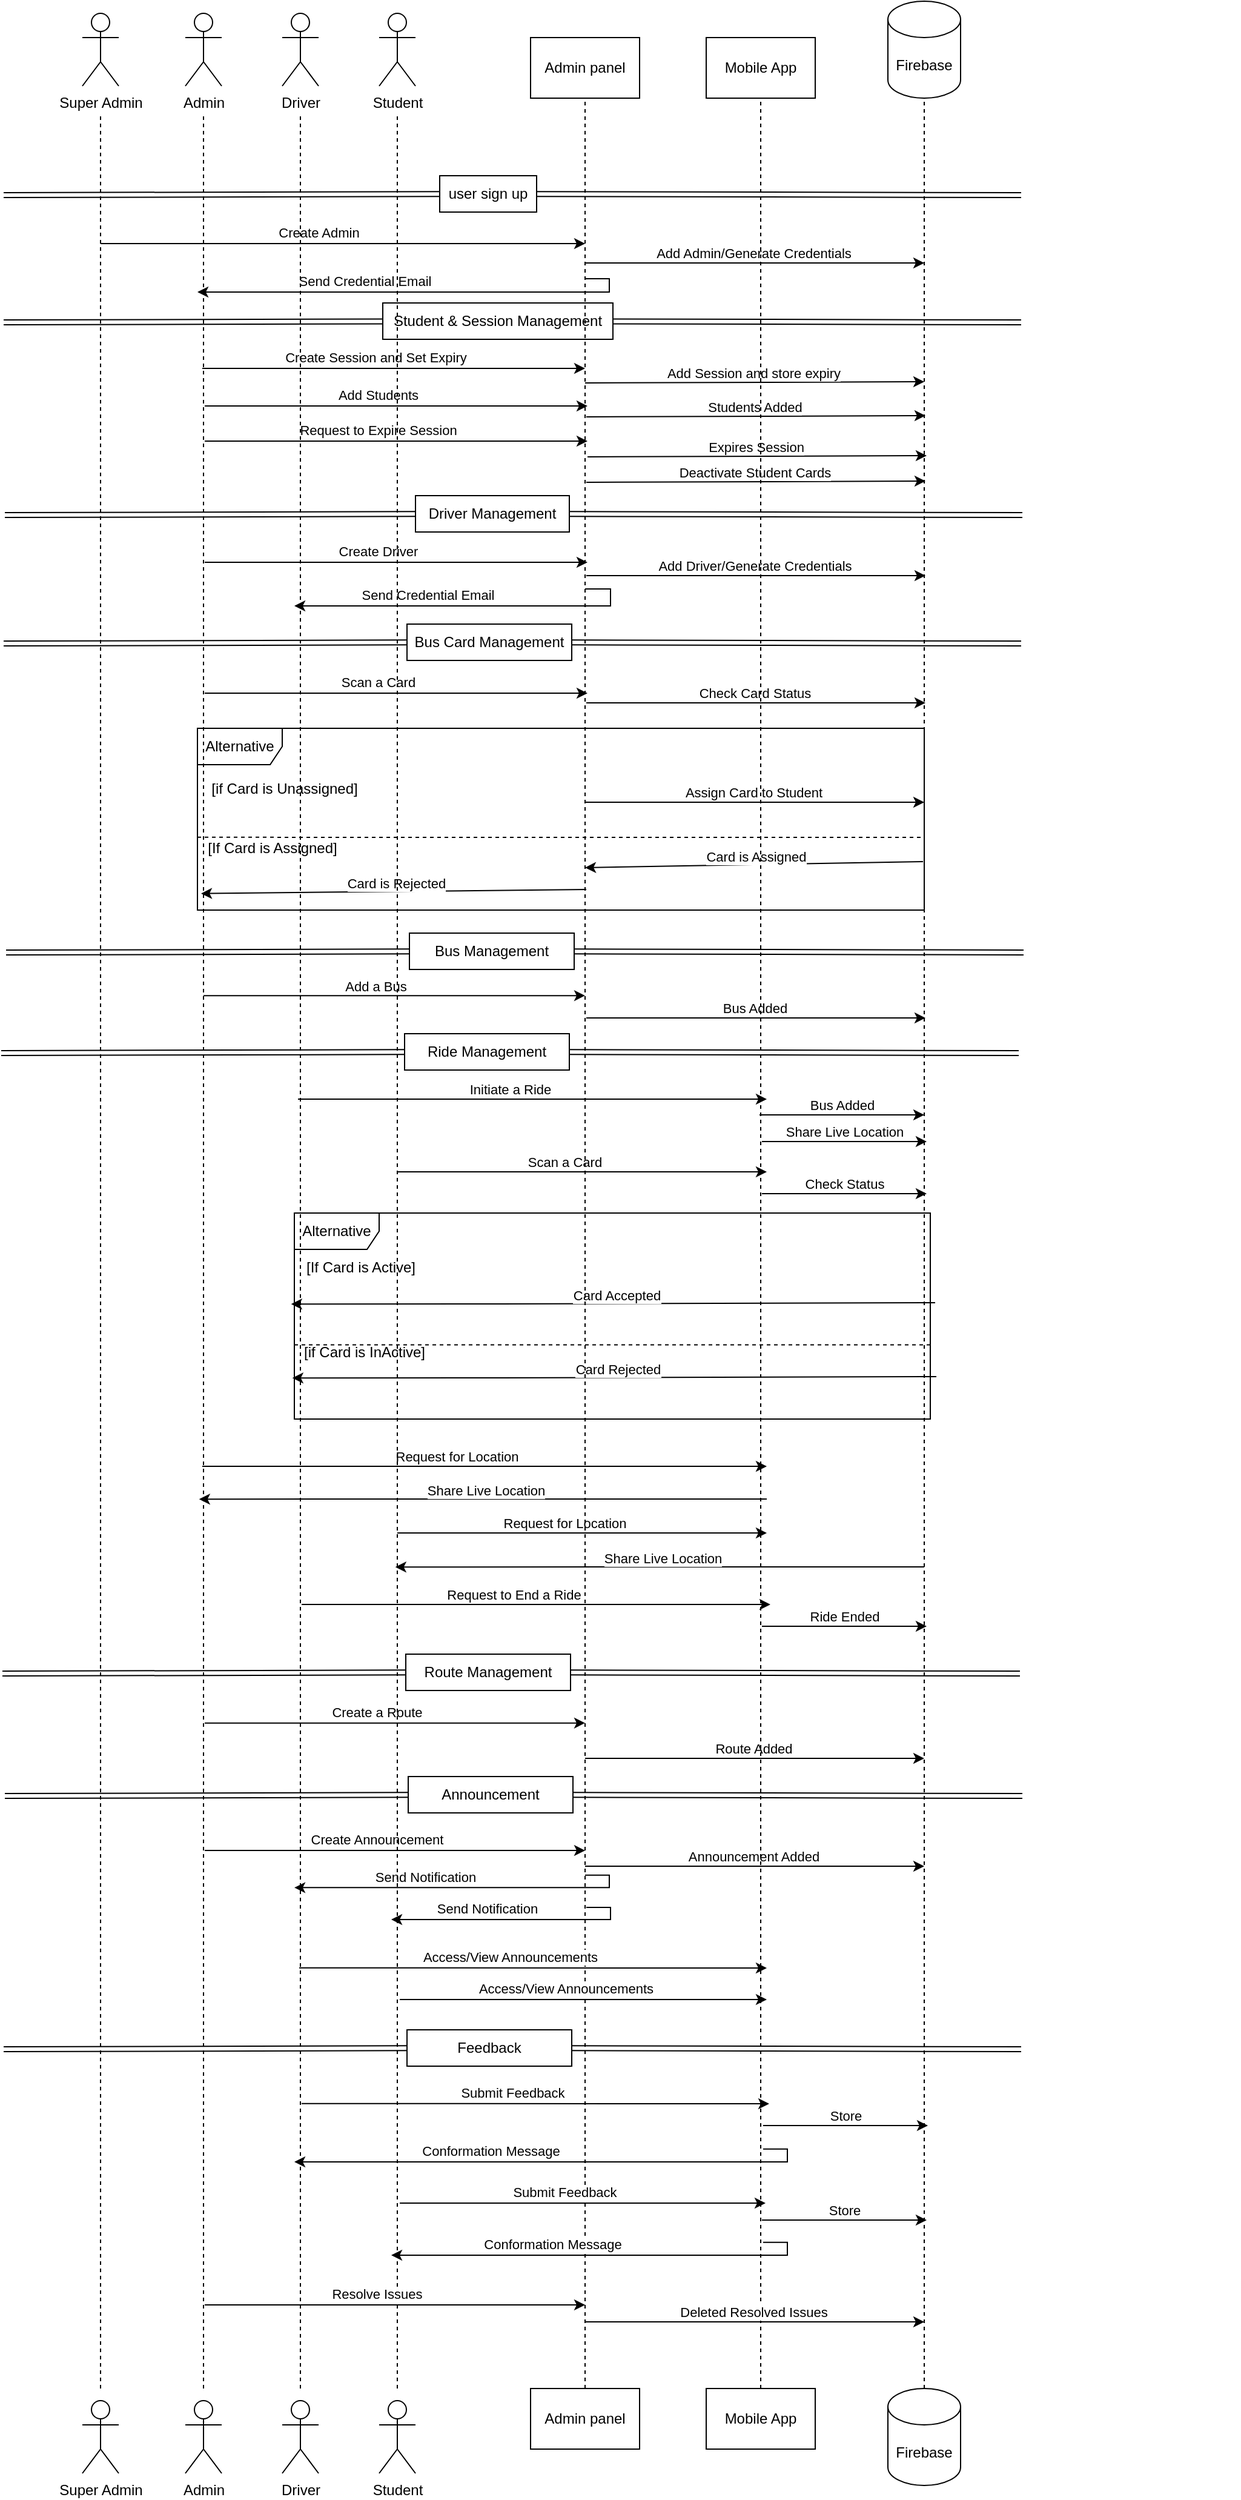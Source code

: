 <mxfile version="26.0.9">
  <diagram name="Page-1" id="13e1069c-82ec-6db2-03f1-153e76fe0fe0">
    <mxGraphModel dx="1450" dy="1021" grid="1" gridSize="10" guides="1" tooltips="1" connect="1" arrows="1" fold="1" page="0" pageScale="1" pageWidth="1100" pageHeight="850" background="none" math="0" shadow="0">
      <root>
        <mxCell id="0" />
        <mxCell id="1" parent="0" />
        <mxCell id="Om1g2NIAJvk-xu2bY28f-57" value="" style="endArrow=classic;html=1;rounded=0;" parent="1" edge="1">
          <mxGeometry width="50" height="50" relative="1" as="geometry">
            <mxPoint x="80" y="-120" as="sourcePoint" />
            <mxPoint x="480" y="-120" as="targetPoint" />
          </mxGeometry>
        </mxCell>
        <mxCell id="Om1g2NIAJvk-xu2bY28f-58" value="Create Admin" style="edgeLabel;html=1;align=center;verticalAlign=middle;resizable=0;points=[];" parent="Om1g2NIAJvk-xu2bY28f-57" vertex="1" connectable="0">
          <mxGeometry x="-0.099" y="1" relative="1" as="geometry">
            <mxPoint y="-8" as="offset" />
          </mxGeometry>
        </mxCell>
        <mxCell id="Om1g2NIAJvk-xu2bY28f-63" value="" style="endArrow=classic;html=1;rounded=0;" parent="1" edge="1">
          <mxGeometry width="50" height="50" relative="1" as="geometry">
            <mxPoint x="480" y="-104" as="sourcePoint" />
            <mxPoint x="760" y="-104" as="targetPoint" />
          </mxGeometry>
        </mxCell>
        <mxCell id="Om1g2NIAJvk-xu2bY28f-64" value="Add Admin/Generate Credentials" style="edgeLabel;html=1;align=center;verticalAlign=middle;resizable=0;points=[];" parent="Om1g2NIAJvk-xu2bY28f-63" vertex="1" connectable="0">
          <mxGeometry x="-0.009" y="2" relative="1" as="geometry">
            <mxPoint y="-6" as="offset" />
          </mxGeometry>
        </mxCell>
        <mxCell id="3LE9rSa6zF7Dc0Env5Aw-21" value="" style="endArrow=classic;html=1;rounded=0;" parent="1" edge="1">
          <mxGeometry width="50" height="50" relative="1" as="geometry">
            <mxPoint x="164" y="-17" as="sourcePoint" />
            <mxPoint x="480" y="-17" as="targetPoint" />
          </mxGeometry>
        </mxCell>
        <mxCell id="3LE9rSa6zF7Dc0Env5Aw-22" value="Create Session and Set Expiry" style="edgeLabel;html=1;align=center;verticalAlign=middle;resizable=0;points=[];" parent="3LE9rSa6zF7Dc0Env5Aw-21" vertex="1" connectable="0">
          <mxGeometry x="-0.099" y="1" relative="1" as="geometry">
            <mxPoint y="-8" as="offset" />
          </mxGeometry>
        </mxCell>
        <mxCell id="3LE9rSa6zF7Dc0Env5Aw-23" value="" style="endArrow=classic;html=1;rounded=0;" parent="1" edge="1">
          <mxGeometry width="50" height="50" relative="1" as="geometry">
            <mxPoint x="480" y="-5" as="sourcePoint" />
            <mxPoint x="760" y="-6" as="targetPoint" />
          </mxGeometry>
        </mxCell>
        <mxCell id="3LE9rSa6zF7Dc0Env5Aw-24" value="Add Session and store expiry" style="edgeLabel;html=1;align=center;verticalAlign=middle;resizable=0;points=[];" parent="3LE9rSa6zF7Dc0Env5Aw-23" vertex="1" connectable="0">
          <mxGeometry x="-0.009" y="2" relative="1" as="geometry">
            <mxPoint y="-6" as="offset" />
          </mxGeometry>
        </mxCell>
        <mxCell id="3LE9rSa6zF7Dc0Env5Aw-25" value="" style="endArrow=classic;html=1;rounded=0;" parent="1" edge="1">
          <mxGeometry width="50" height="50" relative="1" as="geometry">
            <mxPoint x="166" y="14" as="sourcePoint" />
            <mxPoint x="482" y="14" as="targetPoint" />
          </mxGeometry>
        </mxCell>
        <mxCell id="3LE9rSa6zF7Dc0Env5Aw-26" value="Add Students" style="edgeLabel;html=1;align=center;verticalAlign=middle;resizable=0;points=[];" parent="3LE9rSa6zF7Dc0Env5Aw-25" vertex="1" connectable="0">
          <mxGeometry x="-0.099" y="1" relative="1" as="geometry">
            <mxPoint y="-8" as="offset" />
          </mxGeometry>
        </mxCell>
        <mxCell id="3LE9rSa6zF7Dc0Env5Aw-27" value="" style="endArrow=classic;html=1;rounded=0;" parent="1" edge="1">
          <mxGeometry width="50" height="50" relative="1" as="geometry">
            <mxPoint x="481" y="23" as="sourcePoint" />
            <mxPoint x="761" y="22" as="targetPoint" />
          </mxGeometry>
        </mxCell>
        <mxCell id="3LE9rSa6zF7Dc0Env5Aw-28" value="Students Added" style="edgeLabel;html=1;align=center;verticalAlign=middle;resizable=0;points=[];" parent="3LE9rSa6zF7Dc0Env5Aw-27" vertex="1" connectable="0">
          <mxGeometry x="-0.009" y="2" relative="1" as="geometry">
            <mxPoint y="-6" as="offset" />
          </mxGeometry>
        </mxCell>
        <mxCell id="3LE9rSa6zF7Dc0Env5Aw-29" value="" style="endArrow=classic;html=1;rounded=0;" parent="1" edge="1">
          <mxGeometry width="50" height="50" relative="1" as="geometry">
            <mxPoint x="166" y="43" as="sourcePoint" />
            <mxPoint x="482" y="43" as="targetPoint" />
          </mxGeometry>
        </mxCell>
        <mxCell id="3LE9rSa6zF7Dc0Env5Aw-30" value="Request to Expire Session" style="edgeLabel;html=1;align=center;verticalAlign=middle;resizable=0;points=[];" parent="3LE9rSa6zF7Dc0Env5Aw-29" vertex="1" connectable="0">
          <mxGeometry x="-0.099" y="1" relative="1" as="geometry">
            <mxPoint y="-8" as="offset" />
          </mxGeometry>
        </mxCell>
        <mxCell id="3LE9rSa6zF7Dc0Env5Aw-31" value="" style="endArrow=classic;html=1;rounded=0;" parent="1" edge="1">
          <mxGeometry width="50" height="50" relative="1" as="geometry">
            <mxPoint x="482" y="56" as="sourcePoint" />
            <mxPoint x="762" y="55" as="targetPoint" />
          </mxGeometry>
        </mxCell>
        <mxCell id="3LE9rSa6zF7Dc0Env5Aw-32" value="Expires Session" style="edgeLabel;html=1;align=center;verticalAlign=middle;resizable=0;points=[];" parent="3LE9rSa6zF7Dc0Env5Aw-31" vertex="1" connectable="0">
          <mxGeometry x="-0.009" y="2" relative="1" as="geometry">
            <mxPoint y="-6" as="offset" />
          </mxGeometry>
        </mxCell>
        <mxCell id="3LE9rSa6zF7Dc0Env5Aw-33" value="" style="endArrow=classic;html=1;rounded=0;" parent="1" edge="1">
          <mxGeometry width="50" height="50" relative="1" as="geometry">
            <mxPoint x="481" y="77" as="sourcePoint" />
            <mxPoint x="761" y="76" as="targetPoint" />
          </mxGeometry>
        </mxCell>
        <mxCell id="3LE9rSa6zF7Dc0Env5Aw-34" value="Deactivate Student Cards" style="edgeLabel;html=1;align=center;verticalAlign=middle;resizable=0;points=[];" parent="3LE9rSa6zF7Dc0Env5Aw-33" vertex="1" connectable="0">
          <mxGeometry x="-0.009" y="2" relative="1" as="geometry">
            <mxPoint y="-6" as="offset" />
          </mxGeometry>
        </mxCell>
        <mxCell id="3LE9rSa6zF7Dc0Env5Aw-39" value="" style="endArrow=classic;html=1;rounded=0;" parent="1" edge="1">
          <mxGeometry width="50" height="50" relative="1" as="geometry">
            <mxPoint x="166" y="143" as="sourcePoint" />
            <mxPoint x="482" y="143" as="targetPoint" />
          </mxGeometry>
        </mxCell>
        <mxCell id="3LE9rSa6zF7Dc0Env5Aw-40" value="Create Driver" style="edgeLabel;html=1;align=center;verticalAlign=middle;resizable=0;points=[];" parent="3LE9rSa6zF7Dc0Env5Aw-39" vertex="1" connectable="0">
          <mxGeometry x="-0.099" y="1" relative="1" as="geometry">
            <mxPoint y="-8" as="offset" />
          </mxGeometry>
        </mxCell>
        <mxCell id="3LE9rSa6zF7Dc0Env5Aw-41" value="" style="endArrow=classic;html=1;rounded=0;" parent="1" edge="1">
          <mxGeometry width="50" height="50" relative="1" as="geometry">
            <mxPoint x="481" y="154" as="sourcePoint" />
            <mxPoint x="761" y="154" as="targetPoint" />
          </mxGeometry>
        </mxCell>
        <mxCell id="3LE9rSa6zF7Dc0Env5Aw-42" value="Add Driver/Generate Credentials" style="edgeLabel;html=1;align=center;verticalAlign=middle;resizable=0;points=[];" parent="3LE9rSa6zF7Dc0Env5Aw-41" vertex="1" connectable="0">
          <mxGeometry x="-0.009" y="2" relative="1" as="geometry">
            <mxPoint y="-6" as="offset" />
          </mxGeometry>
        </mxCell>
        <mxCell id="3LE9rSa6zF7Dc0Env5Aw-49" value="" style="endArrow=classic;html=1;rounded=0;" parent="1" edge="1">
          <mxGeometry width="50" height="50" relative="1" as="geometry">
            <mxPoint x="166" y="251" as="sourcePoint" />
            <mxPoint x="482" y="251" as="targetPoint" />
          </mxGeometry>
        </mxCell>
        <mxCell id="3LE9rSa6zF7Dc0Env5Aw-50" value="Scan a Card" style="edgeLabel;html=1;align=center;verticalAlign=middle;resizable=0;points=[];" parent="3LE9rSa6zF7Dc0Env5Aw-49" vertex="1" connectable="0">
          <mxGeometry x="-0.099" y="1" relative="1" as="geometry">
            <mxPoint y="-8" as="offset" />
          </mxGeometry>
        </mxCell>
        <mxCell id="3LE9rSa6zF7Dc0Env5Aw-51" value="" style="endArrow=classic;html=1;rounded=0;" parent="1" edge="1">
          <mxGeometry width="50" height="50" relative="1" as="geometry">
            <mxPoint x="481" y="259" as="sourcePoint" />
            <mxPoint x="761" y="259" as="targetPoint" />
          </mxGeometry>
        </mxCell>
        <mxCell id="3LE9rSa6zF7Dc0Env5Aw-52" value="Check Card Status" style="edgeLabel;html=1;align=center;verticalAlign=middle;resizable=0;points=[];" parent="3LE9rSa6zF7Dc0Env5Aw-51" vertex="1" connectable="0">
          <mxGeometry x="-0.009" y="2" relative="1" as="geometry">
            <mxPoint y="-6" as="offset" />
          </mxGeometry>
        </mxCell>
        <mxCell id="3LE9rSa6zF7Dc0Env5Aw-53" value="" style="group" parent="1" vertex="1" connectable="0">
          <mxGeometry x="160" y="280" width="600" height="150" as="geometry" />
        </mxCell>
        <mxCell id="3LE9rSa6zF7Dc0Env5Aw-54" value="Alternative" style="shape=umlFrame;whiteSpace=wrap;html=1;pointerEvents=0;width=70;height=30;" parent="3LE9rSa6zF7Dc0Env5Aw-53" vertex="1">
          <mxGeometry width="600" height="150" as="geometry" />
        </mxCell>
        <mxCell id="3LE9rSa6zF7Dc0Env5Aw-55" value="" style="endArrow=none;html=1;rounded=0;exitX=0;exitY=0.538;exitDx=0;exitDy=0;exitPerimeter=0;dashed=1;" parent="3LE9rSa6zF7Dc0Env5Aw-53" edge="1">
          <mxGeometry width="50" height="50" relative="1" as="geometry">
            <mxPoint y="89.931" as="sourcePoint" />
            <mxPoint x="600" y="90.0" as="targetPoint" />
          </mxGeometry>
        </mxCell>
        <mxCell id="3LE9rSa6zF7Dc0Env5Aw-58" value="[if Card is Unassigned]" style="text;html=1;align=center;verticalAlign=middle;whiteSpace=wrap;rounded=0;" parent="1" vertex="1">
          <mxGeometry x="167" y="319" width="130" height="21" as="geometry" />
        </mxCell>
        <mxCell id="3LE9rSa6zF7Dc0Env5Aw-59" value="" style="endArrow=classic;html=1;rounded=0;" parent="1" edge="1">
          <mxGeometry width="50" height="50" relative="1" as="geometry">
            <mxPoint x="480" y="341" as="sourcePoint" />
            <mxPoint x="760" y="341" as="targetPoint" />
          </mxGeometry>
        </mxCell>
        <mxCell id="3LE9rSa6zF7Dc0Env5Aw-60" value="Assign Card to Student" style="edgeLabel;html=1;align=center;verticalAlign=middle;resizable=0;points=[];" parent="3LE9rSa6zF7Dc0Env5Aw-59" vertex="1" connectable="0">
          <mxGeometry x="-0.009" y="2" relative="1" as="geometry">
            <mxPoint y="-6" as="offset" />
          </mxGeometry>
        </mxCell>
        <mxCell id="3LE9rSa6zF7Dc0Env5Aw-61" value="[If Card is Assigned]" style="text;html=1;align=center;verticalAlign=middle;whiteSpace=wrap;rounded=0;" parent="1" vertex="1">
          <mxGeometry x="157" y="368" width="130" height="21" as="geometry" />
        </mxCell>
        <mxCell id="3LE9rSa6zF7Dc0Env5Aw-64" value="" style="endArrow=classic;html=1;rounded=0;entryX=0.005;entryY=0.909;entryDx=0;entryDy=0;entryPerimeter=0;" parent="1" target="3LE9rSa6zF7Dc0Env5Aw-54" edge="1">
          <mxGeometry width="50" height="50" relative="1" as="geometry">
            <mxPoint x="481" y="413" as="sourcePoint" />
            <mxPoint x="150" y="410" as="targetPoint" />
          </mxGeometry>
        </mxCell>
        <mxCell id="3LE9rSa6zF7Dc0Env5Aw-65" value="Card is Rejected" style="edgeLabel;html=1;align=center;verticalAlign=middle;resizable=0;points=[];" parent="3LE9rSa6zF7Dc0Env5Aw-64" vertex="1" connectable="0">
          <mxGeometry x="-0.009" y="2" relative="1" as="geometry">
            <mxPoint y="-9" as="offset" />
          </mxGeometry>
        </mxCell>
        <mxCell id="Om1g2NIAJvk-xu2bY28f-51" value="" style="group" parent="1" vertex="1" connectable="0">
          <mxGeometry y="-176" width="840" height="30" as="geometry" />
        </mxCell>
        <mxCell id="Om1g2NIAJvk-xu2bY28f-19" value="" style="shape=link;html=1;rounded=0;" parent="Om1g2NIAJvk-xu2bY28f-51" source="Om1g2NIAJvk-xu2bY28f-1" edge="1">
          <mxGeometry width="100" relative="1" as="geometry">
            <mxPoint y="16" as="sourcePoint" />
            <mxPoint x="840" y="16" as="targetPoint" />
          </mxGeometry>
        </mxCell>
        <mxCell id="Om1g2NIAJvk-xu2bY28f-21" value="" style="shape=link;html=1;rounded=0;" parent="Om1g2NIAJvk-xu2bY28f-51" target="Om1g2NIAJvk-xu2bY28f-1" edge="1">
          <mxGeometry width="100" relative="1" as="geometry">
            <mxPoint y="16" as="sourcePoint" />
            <mxPoint x="840" y="16" as="targetPoint" />
          </mxGeometry>
        </mxCell>
        <mxCell id="Om1g2NIAJvk-xu2bY28f-1" value="user sign up" style="rounded=0;whiteSpace=wrap;html=1;" parent="Om1g2NIAJvk-xu2bY28f-51" vertex="1">
          <mxGeometry x="360" width="80" height="30" as="geometry" />
        </mxCell>
        <mxCell id="3LE9rSa6zF7Dc0Env5Aw-16" value="" style="group" parent="1" vertex="1" connectable="0">
          <mxGeometry y="-71" width="1020" height="160" as="geometry" />
        </mxCell>
        <mxCell id="3LE9rSa6zF7Dc0Env5Aw-17" value="" style="shape=link;html=1;rounded=0;" parent="3LE9rSa6zF7Dc0Env5Aw-16" source="3LE9rSa6zF7Dc0Env5Aw-19" edge="1">
          <mxGeometry width="100" relative="1" as="geometry">
            <mxPoint y="16" as="sourcePoint" />
            <mxPoint x="840" y="16" as="targetPoint" />
          </mxGeometry>
        </mxCell>
        <mxCell id="3LE9rSa6zF7Dc0Env5Aw-18" value="" style="shape=link;html=1;rounded=0;" parent="3LE9rSa6zF7Dc0Env5Aw-16" target="3LE9rSa6zF7Dc0Env5Aw-19" edge="1">
          <mxGeometry width="100" relative="1" as="geometry">
            <mxPoint y="16" as="sourcePoint" />
            <mxPoint x="840" y="16" as="targetPoint" />
          </mxGeometry>
        </mxCell>
        <mxCell id="3LE9rSa6zF7Dc0Env5Aw-19" value="Student &amp;amp; Session Management" style="rounded=0;whiteSpace=wrap;html=1;" parent="3LE9rSa6zF7Dc0Env5Aw-16" vertex="1">
          <mxGeometry x="313" width="190" height="30" as="geometry" />
        </mxCell>
        <mxCell id="3LE9rSa6zF7Dc0Env5Aw-35" value="" style="group" parent="1" vertex="1" connectable="0">
          <mxGeometry x="1" y="88" width="840" height="30" as="geometry" />
        </mxCell>
        <mxCell id="3LE9rSa6zF7Dc0Env5Aw-36" value="" style="shape=link;html=1;rounded=0;" parent="3LE9rSa6zF7Dc0Env5Aw-35" source="3LE9rSa6zF7Dc0Env5Aw-38" edge="1">
          <mxGeometry width="100" relative="1" as="geometry">
            <mxPoint y="16" as="sourcePoint" />
            <mxPoint x="840" y="16" as="targetPoint" />
          </mxGeometry>
        </mxCell>
        <mxCell id="3LE9rSa6zF7Dc0Env5Aw-37" value="" style="shape=link;html=1;rounded=0;" parent="3LE9rSa6zF7Dc0Env5Aw-35" target="3LE9rSa6zF7Dc0Env5Aw-38" edge="1">
          <mxGeometry width="100" relative="1" as="geometry">
            <mxPoint y="16" as="sourcePoint" />
            <mxPoint x="840" y="16" as="targetPoint" />
          </mxGeometry>
        </mxCell>
        <mxCell id="3LE9rSa6zF7Dc0Env5Aw-38" value="Driver Management" style="rounded=0;whiteSpace=wrap;html=1;" parent="3LE9rSa6zF7Dc0Env5Aw-35" vertex="1">
          <mxGeometry x="339" width="127" height="30" as="geometry" />
        </mxCell>
        <mxCell id="3LE9rSa6zF7Dc0Env5Aw-45" value="v" style="group" parent="1" vertex="1" connectable="0">
          <mxGeometry y="194" width="840" height="30" as="geometry" />
        </mxCell>
        <mxCell id="3LE9rSa6zF7Dc0Env5Aw-46" value="" style="shape=link;html=1;rounded=0;" parent="3LE9rSa6zF7Dc0Env5Aw-45" source="3LE9rSa6zF7Dc0Env5Aw-48" edge="1">
          <mxGeometry width="100" relative="1" as="geometry">
            <mxPoint y="16" as="sourcePoint" />
            <mxPoint x="840" y="16" as="targetPoint" />
          </mxGeometry>
        </mxCell>
        <mxCell id="3LE9rSa6zF7Dc0Env5Aw-47" value="" style="shape=link;html=1;rounded=0;" parent="3LE9rSa6zF7Dc0Env5Aw-45" target="3LE9rSa6zF7Dc0Env5Aw-48" edge="1">
          <mxGeometry width="100" relative="1" as="geometry">
            <mxPoint y="16" as="sourcePoint" />
            <mxPoint x="840" y="16" as="targetPoint" />
          </mxGeometry>
        </mxCell>
        <mxCell id="3LE9rSa6zF7Dc0Env5Aw-48" value="Bus Card Management" style="rounded=0;whiteSpace=wrap;html=1;" parent="3LE9rSa6zF7Dc0Env5Aw-45" vertex="1">
          <mxGeometry x="333" width="136" height="30" as="geometry" />
        </mxCell>
        <mxCell id="3LE9rSa6zF7Dc0Env5Aw-62" value="" style="endArrow=classic;html=1;rounded=0;" parent="1" edge="1">
          <mxGeometry width="50" height="50" relative="1" as="geometry">
            <mxPoint x="759" y="390" as="sourcePoint" />
            <mxPoint x="480" y="395" as="targetPoint" />
          </mxGeometry>
        </mxCell>
        <mxCell id="3LE9rSa6zF7Dc0Env5Aw-63" value="Card is Assigned" style="edgeLabel;html=1;align=center;verticalAlign=middle;resizable=0;points=[];" parent="3LE9rSa6zF7Dc0Env5Aw-62" vertex="1" connectable="0">
          <mxGeometry x="-0.009" y="2" relative="1" as="geometry">
            <mxPoint y="-9" as="offset" />
          </mxGeometry>
        </mxCell>
        <mxCell id="3LE9rSa6zF7Dc0Env5Aw-6" value="" style="endArrow=classic;html=1;rounded=0;edgeStyle=elbowEdgeStyle;" parent="1" edge="1">
          <mxGeometry width="50" height="50" relative="1" as="geometry">
            <mxPoint x="480" y="-91" as="sourcePoint" />
            <mxPoint x="160" y="-80" as="targetPoint" />
            <Array as="points">
              <mxPoint x="500" y="-60.667" />
            </Array>
          </mxGeometry>
        </mxCell>
        <mxCell id="3LE9rSa6zF7Dc0Env5Aw-7" value="Send Credential Email" style="edgeLabel;html=1;align=center;verticalAlign=middle;resizable=0;points=[];" parent="3LE9rSa6zF7Dc0Env5Aw-6" vertex="1" connectable="0">
          <mxGeometry x="0.258" y="1" relative="1" as="geometry">
            <mxPoint y="-10" as="offset" />
          </mxGeometry>
        </mxCell>
        <mxCell id="3LE9rSa6zF7Dc0Env5Aw-43" value="" style="endArrow=classic;html=1;rounded=0;edgeStyle=elbowEdgeStyle;" parent="1" edge="1">
          <mxGeometry width="50" height="50" relative="1" as="geometry">
            <mxPoint x="480" y="165" as="sourcePoint" />
            <mxPoint x="240" y="179" as="targetPoint" />
            <Array as="points">
              <mxPoint x="501" y="205.333" />
            </Array>
          </mxGeometry>
        </mxCell>
        <mxCell id="3LE9rSa6zF7Dc0Env5Aw-44" value="Send Credential Email" style="edgeLabel;html=1;align=center;verticalAlign=middle;resizable=0;points=[];" parent="3LE9rSa6zF7Dc0Env5Aw-43" vertex="1" connectable="0">
          <mxGeometry x="0.258" y="1" relative="1" as="geometry">
            <mxPoint y="-10" as="offset" />
          </mxGeometry>
        </mxCell>
        <mxCell id="3LE9rSa6zF7Dc0Env5Aw-68" value="v" style="group" parent="1" vertex="1" connectable="0">
          <mxGeometry x="2" y="449" width="840" height="30" as="geometry" />
        </mxCell>
        <mxCell id="3LE9rSa6zF7Dc0Env5Aw-69" value="" style="shape=link;html=1;rounded=0;" parent="3LE9rSa6zF7Dc0Env5Aw-68" source="3LE9rSa6zF7Dc0Env5Aw-71" edge="1">
          <mxGeometry width="100" relative="1" as="geometry">
            <mxPoint y="16" as="sourcePoint" />
            <mxPoint x="840" y="16" as="targetPoint" />
          </mxGeometry>
        </mxCell>
        <mxCell id="3LE9rSa6zF7Dc0Env5Aw-70" value="" style="shape=link;html=1;rounded=0;" parent="3LE9rSa6zF7Dc0Env5Aw-68" target="3LE9rSa6zF7Dc0Env5Aw-71" edge="1">
          <mxGeometry width="100" relative="1" as="geometry">
            <mxPoint y="16" as="sourcePoint" />
            <mxPoint x="840" y="16" as="targetPoint" />
          </mxGeometry>
        </mxCell>
        <mxCell id="3LE9rSa6zF7Dc0Env5Aw-71" value="Bus Management" style="rounded=0;whiteSpace=wrap;html=1;" parent="3LE9rSa6zF7Dc0Env5Aw-68" vertex="1">
          <mxGeometry x="333" width="136" height="30" as="geometry" />
        </mxCell>
        <mxCell id="3LE9rSa6zF7Dc0Env5Aw-72" value="" style="endArrow=classic;html=1;rounded=0;" parent="1" edge="1">
          <mxGeometry width="50" height="50" relative="1" as="geometry">
            <mxPoint x="481" y="519" as="sourcePoint" />
            <mxPoint x="761" y="519" as="targetPoint" />
          </mxGeometry>
        </mxCell>
        <mxCell id="3LE9rSa6zF7Dc0Env5Aw-73" value="Bus Added" style="edgeLabel;html=1;align=center;verticalAlign=middle;resizable=0;points=[];" parent="3LE9rSa6zF7Dc0Env5Aw-72" vertex="1" connectable="0">
          <mxGeometry x="-0.009" y="2" relative="1" as="geometry">
            <mxPoint y="-6" as="offset" />
          </mxGeometry>
        </mxCell>
        <mxCell id="3LE9rSa6zF7Dc0Env5Aw-74" value="v" style="group" parent="1" vertex="1" connectable="0">
          <mxGeometry x="-2" y="532" width="840" height="30" as="geometry" />
        </mxCell>
        <mxCell id="3LE9rSa6zF7Dc0Env5Aw-75" value="" style="shape=link;html=1;rounded=0;" parent="3LE9rSa6zF7Dc0Env5Aw-74" source="3LE9rSa6zF7Dc0Env5Aw-77" edge="1">
          <mxGeometry width="100" relative="1" as="geometry">
            <mxPoint y="16" as="sourcePoint" />
            <mxPoint x="840" y="16" as="targetPoint" />
          </mxGeometry>
        </mxCell>
        <mxCell id="3LE9rSa6zF7Dc0Env5Aw-76" value="" style="shape=link;html=1;rounded=0;" parent="3LE9rSa6zF7Dc0Env5Aw-74" target="3LE9rSa6zF7Dc0Env5Aw-77" edge="1">
          <mxGeometry width="100" relative="1" as="geometry">
            <mxPoint y="16" as="sourcePoint" />
            <mxPoint x="840" y="16" as="targetPoint" />
          </mxGeometry>
        </mxCell>
        <mxCell id="3LE9rSa6zF7Dc0Env5Aw-77" value="Ride Management" style="rounded=0;whiteSpace=wrap;html=1;" parent="3LE9rSa6zF7Dc0Env5Aw-74" vertex="1">
          <mxGeometry x="333" width="136" height="30" as="geometry" />
        </mxCell>
        <mxCell id="3LE9rSa6zF7Dc0Env5Aw-78" value="" style="endArrow=classic;html=1;rounded=0;" parent="1" edge="1">
          <mxGeometry width="50" height="50" relative="1" as="geometry">
            <mxPoint x="243" y="586" as="sourcePoint" />
            <mxPoint x="630" y="586" as="targetPoint" />
          </mxGeometry>
        </mxCell>
        <mxCell id="3LE9rSa6zF7Dc0Env5Aw-79" value="Initiate a Ride" style="edgeLabel;html=1;align=center;verticalAlign=middle;resizable=0;points=[];" parent="3LE9rSa6zF7Dc0Env5Aw-78" vertex="1" connectable="0">
          <mxGeometry x="-0.099" y="1" relative="1" as="geometry">
            <mxPoint y="-7" as="offset" />
          </mxGeometry>
        </mxCell>
        <mxCell id="3LE9rSa6zF7Dc0Env5Aw-80" value="" style="endArrow=classic;html=1;rounded=0;" parent="1" edge="1">
          <mxGeometry width="50" height="50" relative="1" as="geometry">
            <mxPoint x="624" y="599" as="sourcePoint" />
            <mxPoint x="760" y="599" as="targetPoint" />
          </mxGeometry>
        </mxCell>
        <mxCell id="3LE9rSa6zF7Dc0Env5Aw-81" value="Bus Added" style="edgeLabel;html=1;align=center;verticalAlign=middle;resizable=0;points=[];" parent="3LE9rSa6zF7Dc0Env5Aw-80" vertex="1" connectable="0">
          <mxGeometry x="-0.009" y="2" relative="1" as="geometry">
            <mxPoint y="-6" as="offset" />
          </mxGeometry>
        </mxCell>
        <mxCell id="3LE9rSa6zF7Dc0Env5Aw-82" value="" style="endArrow=classic;html=1;rounded=0;" parent="1" edge="1">
          <mxGeometry width="50" height="50" relative="1" as="geometry">
            <mxPoint x="626" y="621" as="sourcePoint" />
            <mxPoint x="762" y="621" as="targetPoint" />
          </mxGeometry>
        </mxCell>
        <mxCell id="3LE9rSa6zF7Dc0Env5Aw-83" value="Share Live Location" style="edgeLabel;html=1;align=center;verticalAlign=middle;resizable=0;points=[];" parent="3LE9rSa6zF7Dc0Env5Aw-82" vertex="1" connectable="0">
          <mxGeometry x="-0.009" y="2" relative="1" as="geometry">
            <mxPoint y="-6" as="offset" />
          </mxGeometry>
        </mxCell>
        <mxCell id="3LE9rSa6zF7Dc0Env5Aw-84" value="" style="endArrow=classic;html=1;rounded=0;" parent="1" edge="1">
          <mxGeometry width="50" height="50" relative="1" as="geometry">
            <mxPoint x="325" y="646" as="sourcePoint" />
            <mxPoint x="630" y="646" as="targetPoint" />
          </mxGeometry>
        </mxCell>
        <mxCell id="3LE9rSa6zF7Dc0Env5Aw-85" value="Scan a Card" style="edgeLabel;html=1;align=center;verticalAlign=middle;resizable=0;points=[];" parent="3LE9rSa6zF7Dc0Env5Aw-84" vertex="1" connectable="0">
          <mxGeometry x="-0.099" y="1" relative="1" as="geometry">
            <mxPoint y="-7" as="offset" />
          </mxGeometry>
        </mxCell>
        <mxCell id="3LE9rSa6zF7Dc0Env5Aw-86" value="" style="endArrow=classic;html=1;rounded=0;" parent="1" edge="1">
          <mxGeometry width="50" height="50" relative="1" as="geometry">
            <mxPoint x="626" y="664" as="sourcePoint" />
            <mxPoint x="762" y="664" as="targetPoint" />
          </mxGeometry>
        </mxCell>
        <mxCell id="3LE9rSa6zF7Dc0Env5Aw-87" value="Check Status" style="edgeLabel;html=1;align=center;verticalAlign=middle;resizable=0;points=[];" parent="3LE9rSa6zF7Dc0Env5Aw-86" vertex="1" connectable="0">
          <mxGeometry x="-0.009" y="2" relative="1" as="geometry">
            <mxPoint y="-6" as="offset" />
          </mxGeometry>
        </mxCell>
        <mxCell id="3LE9rSa6zF7Dc0Env5Aw-88" value="" style="group" parent="1" vertex="1" connectable="0">
          <mxGeometry x="240" y="680" width="525" height="170" as="geometry" />
        </mxCell>
        <mxCell id="3LE9rSa6zF7Dc0Env5Aw-89" value="Alternative" style="shape=umlFrame;whiteSpace=wrap;html=1;pointerEvents=0;width=70;height=30;" parent="3LE9rSa6zF7Dc0Env5Aw-88" vertex="1">
          <mxGeometry width="525" height="170" as="geometry" />
        </mxCell>
        <mxCell id="3LE9rSa6zF7Dc0Env5Aw-90" value="" style="endArrow=none;html=1;rounded=0;exitX=0;exitY=0.538;exitDx=0;exitDy=0;exitPerimeter=0;dashed=1;" parent="3LE9rSa6zF7Dc0Env5Aw-88" edge="1">
          <mxGeometry width="50" height="50" relative="1" as="geometry">
            <mxPoint y="108.722" as="sourcePoint" />
            <mxPoint x="525" y="108.8" as="targetPoint" />
          </mxGeometry>
        </mxCell>
        <mxCell id="3LE9rSa6zF7Dc0Env5Aw-91" value="[If Card is Active]" style="text;html=1;align=center;verticalAlign=middle;whiteSpace=wrap;rounded=0;" parent="1" vertex="1">
          <mxGeometry x="230" y="714" width="130" height="21" as="geometry" />
        </mxCell>
        <mxCell id="3LE9rSa6zF7Dc0Env5Aw-92" value="" style="endArrow=classic;html=1;rounded=0;entryX=-0.005;entryY=0.454;entryDx=0;entryDy=0;entryPerimeter=0;" parent="1" edge="1">
          <mxGeometry width="50" height="50" relative="1" as="geometry">
            <mxPoint x="769" y="754" as="sourcePoint" />
            <mxPoint x="237.375" y="755.1" as="targetPoint" />
            <Array as="points">
              <mxPoint x="410" y="755" />
            </Array>
          </mxGeometry>
        </mxCell>
        <mxCell id="3LE9rSa6zF7Dc0Env5Aw-93" value="Card Accepted" style="edgeLabel;html=1;align=center;verticalAlign=middle;resizable=0;points=[];" parent="3LE9rSa6zF7Dc0Env5Aw-92" vertex="1" connectable="0">
          <mxGeometry x="-0.009" y="2" relative="1" as="geometry">
            <mxPoint y="-9" as="offset" />
          </mxGeometry>
        </mxCell>
        <mxCell id="3LE9rSa6zF7Dc0Env5Aw-94" value="[if Card is InActive]" style="text;html=1;align=center;verticalAlign=middle;whiteSpace=wrap;rounded=0;" parent="1" vertex="1">
          <mxGeometry x="233" y="784" width="130" height="21" as="geometry" />
        </mxCell>
        <mxCell id="3LE9rSa6zF7Dc0Env5Aw-95" value="" style="endArrow=classic;html=1;rounded=0;entryX=-0.005;entryY=0.454;entryDx=0;entryDy=0;entryPerimeter=0;" parent="1" edge="1">
          <mxGeometry width="50" height="50" relative="1" as="geometry">
            <mxPoint x="770" y="815" as="sourcePoint" />
            <mxPoint x="238.375" y="816.1" as="targetPoint" />
            <Array as="points">
              <mxPoint x="411" y="816" />
            </Array>
          </mxGeometry>
        </mxCell>
        <mxCell id="3LE9rSa6zF7Dc0Env5Aw-96" value="Card Rejected" style="edgeLabel;html=1;align=center;verticalAlign=middle;resizable=0;points=[];" parent="3LE9rSa6zF7Dc0Env5Aw-95" vertex="1" connectable="0">
          <mxGeometry x="-0.009" y="2" relative="1" as="geometry">
            <mxPoint y="-9" as="offset" />
          </mxGeometry>
        </mxCell>
        <mxCell id="3LE9rSa6zF7Dc0Env5Aw-99" value="" style="endArrow=classic;html=1;rounded=0;" parent="1" edge="1">
          <mxGeometry width="50" height="50" relative="1" as="geometry">
            <mxPoint x="164" y="889" as="sourcePoint" />
            <mxPoint x="630" y="889" as="targetPoint" />
          </mxGeometry>
        </mxCell>
        <mxCell id="3LE9rSa6zF7Dc0Env5Aw-100" value="Request for Location" style="edgeLabel;html=1;align=center;verticalAlign=middle;resizable=0;points=[];" parent="3LE9rSa6zF7Dc0Env5Aw-99" vertex="1" connectable="0">
          <mxGeometry x="-0.099" y="1" relative="1" as="geometry">
            <mxPoint y="-7" as="offset" />
          </mxGeometry>
        </mxCell>
        <mxCell id="3LE9rSa6zF7Dc0Env5Aw-101" value="" style="endArrow=classic;html=1;rounded=0;entryX=-0.005;entryY=0.454;entryDx=0;entryDy=0;entryPerimeter=0;" parent="1" edge="1">
          <mxGeometry width="50" height="50" relative="1" as="geometry">
            <mxPoint x="630" y="916" as="sourcePoint" />
            <mxPoint x="161.375" y="916.1" as="targetPoint" />
            <Array as="points">
              <mxPoint x="334" y="916" />
            </Array>
          </mxGeometry>
        </mxCell>
        <mxCell id="3LE9rSa6zF7Dc0Env5Aw-102" value="Share Live Location" style="edgeLabel;html=1;align=center;verticalAlign=middle;resizable=0;points=[];" parent="3LE9rSa6zF7Dc0Env5Aw-101" vertex="1" connectable="0">
          <mxGeometry x="-0.009" y="2" relative="1" as="geometry">
            <mxPoint y="-9" as="offset" />
          </mxGeometry>
        </mxCell>
        <mxCell id="3LE9rSa6zF7Dc0Env5Aw-103" value="" style="endArrow=classic;html=1;rounded=0;" parent="1" edge="1">
          <mxGeometry width="50" height="50" relative="1" as="geometry">
            <mxPoint x="325" y="944" as="sourcePoint" />
            <mxPoint x="630" y="944" as="targetPoint" />
          </mxGeometry>
        </mxCell>
        <mxCell id="3LE9rSa6zF7Dc0Env5Aw-104" value="Request for Location" style="edgeLabel;html=1;align=center;verticalAlign=middle;resizable=0;points=[];" parent="3LE9rSa6zF7Dc0Env5Aw-103" vertex="1" connectable="0">
          <mxGeometry x="-0.099" y="1" relative="1" as="geometry">
            <mxPoint y="-7" as="offset" />
          </mxGeometry>
        </mxCell>
        <mxCell id="3LE9rSa6zF7Dc0Env5Aw-105" value="" style="endArrow=classic;html=1;rounded=0;entryX=-0.005;entryY=0.454;entryDx=0;entryDy=0;entryPerimeter=0;" parent="1" edge="1">
          <mxGeometry width="50" height="50" relative="1" as="geometry">
            <mxPoint x="760" y="972" as="sourcePoint" />
            <mxPoint x="323.375" y="972.1" as="targetPoint" />
            <Array as="points">
              <mxPoint x="496" y="972" />
            </Array>
          </mxGeometry>
        </mxCell>
        <mxCell id="3LE9rSa6zF7Dc0Env5Aw-106" value="Share Live Location" style="edgeLabel;html=1;align=center;verticalAlign=middle;resizable=0;points=[];" parent="3LE9rSa6zF7Dc0Env5Aw-105" vertex="1" connectable="0">
          <mxGeometry x="-0.009" y="2" relative="1" as="geometry">
            <mxPoint y="-9" as="offset" />
          </mxGeometry>
        </mxCell>
        <mxCell id="3LE9rSa6zF7Dc0Env5Aw-107" value="" style="endArrow=classic;html=1;rounded=0;" parent="1" edge="1">
          <mxGeometry width="50" height="50" relative="1" as="geometry">
            <mxPoint x="246" y="1003" as="sourcePoint" />
            <mxPoint x="633" y="1003" as="targetPoint" />
          </mxGeometry>
        </mxCell>
        <mxCell id="3LE9rSa6zF7Dc0Env5Aw-108" value="Request to End a Ride" style="edgeLabel;html=1;align=center;verticalAlign=middle;resizable=0;points=[];" parent="3LE9rSa6zF7Dc0Env5Aw-107" vertex="1" connectable="0">
          <mxGeometry x="-0.099" y="1" relative="1" as="geometry">
            <mxPoint y="-7" as="offset" />
          </mxGeometry>
        </mxCell>
        <mxCell id="3LE9rSa6zF7Dc0Env5Aw-109" value="" style="endArrow=classic;html=1;rounded=0;" parent="1" edge="1">
          <mxGeometry width="50" height="50" relative="1" as="geometry">
            <mxPoint x="626" y="1021" as="sourcePoint" />
            <mxPoint x="762" y="1021" as="targetPoint" />
          </mxGeometry>
        </mxCell>
        <mxCell id="3LE9rSa6zF7Dc0Env5Aw-110" value="Ride Ended" style="edgeLabel;html=1;align=center;verticalAlign=middle;resizable=0;points=[];" parent="3LE9rSa6zF7Dc0Env5Aw-109" vertex="1" connectable="0">
          <mxGeometry x="-0.009" y="2" relative="1" as="geometry">
            <mxPoint y="-6" as="offset" />
          </mxGeometry>
        </mxCell>
        <mxCell id="3LE9rSa6zF7Dc0Env5Aw-111" value="v" style="group" parent="1" vertex="1" connectable="0">
          <mxGeometry x="-1" y="1044" width="840" height="30" as="geometry" />
        </mxCell>
        <mxCell id="3LE9rSa6zF7Dc0Env5Aw-112" value="" style="shape=link;html=1;rounded=0;" parent="3LE9rSa6zF7Dc0Env5Aw-111" source="3LE9rSa6zF7Dc0Env5Aw-114" edge="1">
          <mxGeometry width="100" relative="1" as="geometry">
            <mxPoint y="16" as="sourcePoint" />
            <mxPoint x="840" y="16" as="targetPoint" />
          </mxGeometry>
        </mxCell>
        <mxCell id="3LE9rSa6zF7Dc0Env5Aw-113" value="" style="shape=link;html=1;rounded=0;" parent="3LE9rSa6zF7Dc0Env5Aw-111" target="3LE9rSa6zF7Dc0Env5Aw-114" edge="1">
          <mxGeometry width="100" relative="1" as="geometry">
            <mxPoint y="16" as="sourcePoint" />
            <mxPoint x="840" y="16" as="targetPoint" />
          </mxGeometry>
        </mxCell>
        <mxCell id="3LE9rSa6zF7Dc0Env5Aw-114" value="Route Management" style="rounded=0;whiteSpace=wrap;html=1;" parent="3LE9rSa6zF7Dc0Env5Aw-111" vertex="1">
          <mxGeometry x="333" width="136" height="30" as="geometry" />
        </mxCell>
        <mxCell id="3LE9rSa6zF7Dc0Env5Aw-119" value="v" style="group" parent="1" vertex="1" connectable="0">
          <mxGeometry x="1" y="1145" width="840" height="30" as="geometry" />
        </mxCell>
        <mxCell id="3LE9rSa6zF7Dc0Env5Aw-120" value="" style="shape=link;html=1;rounded=0;" parent="3LE9rSa6zF7Dc0Env5Aw-119" source="3LE9rSa6zF7Dc0Env5Aw-122" edge="1">
          <mxGeometry width="100" relative="1" as="geometry">
            <mxPoint y="16" as="sourcePoint" />
            <mxPoint x="840" y="16" as="targetPoint" />
          </mxGeometry>
        </mxCell>
        <mxCell id="3LE9rSa6zF7Dc0Env5Aw-121" value="" style="shape=link;html=1;rounded=0;" parent="3LE9rSa6zF7Dc0Env5Aw-119" target="3LE9rSa6zF7Dc0Env5Aw-122" edge="1">
          <mxGeometry width="100" relative="1" as="geometry">
            <mxPoint y="16" as="sourcePoint" />
            <mxPoint x="840" y="16" as="targetPoint" />
          </mxGeometry>
        </mxCell>
        <mxCell id="3LE9rSa6zF7Dc0Env5Aw-122" value="Announcement" style="rounded=0;whiteSpace=wrap;html=1;" parent="3LE9rSa6zF7Dc0Env5Aw-119" vertex="1">
          <mxGeometry x="333" width="136" height="30" as="geometry" />
        </mxCell>
        <mxCell id="3LE9rSa6zF7Dc0Env5Aw-123" value="" style="endArrow=classic;html=1;rounded=0;" parent="1" edge="1">
          <mxGeometry width="50" height="50" relative="1" as="geometry">
            <mxPoint x="166" y="1206" as="sourcePoint" />
            <mxPoint x="480" y="1206" as="targetPoint" />
          </mxGeometry>
        </mxCell>
        <mxCell id="3LE9rSa6zF7Dc0Env5Aw-124" value="Create Announcement" style="edgeLabel;html=1;align=center;verticalAlign=middle;resizable=0;points=[];" parent="3LE9rSa6zF7Dc0Env5Aw-123" vertex="1" connectable="0">
          <mxGeometry x="-0.099" y="1" relative="1" as="geometry">
            <mxPoint y="-8" as="offset" />
          </mxGeometry>
        </mxCell>
        <mxCell id="3LE9rSa6zF7Dc0Env5Aw-125" value="" style="endArrow=classic;html=1;rounded=0;" parent="1" edge="1">
          <mxGeometry width="50" height="50" relative="1" as="geometry">
            <mxPoint x="480" y="1219" as="sourcePoint" />
            <mxPoint x="760" y="1219" as="targetPoint" />
          </mxGeometry>
        </mxCell>
        <mxCell id="3LE9rSa6zF7Dc0Env5Aw-126" value="Announcement Added" style="edgeLabel;html=1;align=center;verticalAlign=middle;resizable=0;points=[];" parent="3LE9rSa6zF7Dc0Env5Aw-125" vertex="1" connectable="0">
          <mxGeometry x="-0.009" y="2" relative="1" as="geometry">
            <mxPoint y="-6" as="offset" />
          </mxGeometry>
        </mxCell>
        <mxCell id="3LE9rSa6zF7Dc0Env5Aw-129" value="" style="endArrow=classic;html=1;rounded=0;edgeStyle=elbowEdgeStyle;" parent="1" edge="1">
          <mxGeometry width="50" height="50" relative="1" as="geometry">
            <mxPoint x="481" y="1253" as="sourcePoint" />
            <mxPoint x="320" y="1263" as="targetPoint" />
            <Array as="points">
              <mxPoint x="501" y="1283.333" />
            </Array>
          </mxGeometry>
        </mxCell>
        <mxCell id="3LE9rSa6zF7Dc0Env5Aw-130" value="Send Notification" style="edgeLabel;html=1;align=center;verticalAlign=middle;resizable=0;points=[];" parent="3LE9rSa6zF7Dc0Env5Aw-129" vertex="1" connectable="0">
          <mxGeometry x="0.258" y="1" relative="1" as="geometry">
            <mxPoint y="-10" as="offset" />
          </mxGeometry>
        </mxCell>
        <mxCell id="3LE9rSa6zF7Dc0Env5Aw-117" value="" style="endArrow=classic;html=1;rounded=0;" parent="1" edge="1">
          <mxGeometry width="50" height="50" relative="1" as="geometry">
            <mxPoint x="480" y="1130" as="sourcePoint" />
            <mxPoint x="760" y="1130" as="targetPoint" />
          </mxGeometry>
        </mxCell>
        <mxCell id="3LE9rSa6zF7Dc0Env5Aw-118" value="Route Added" style="edgeLabel;html=1;align=center;verticalAlign=middle;resizable=0;points=[];" parent="3LE9rSa6zF7Dc0Env5Aw-117" vertex="1" connectable="0">
          <mxGeometry x="-0.009" y="2" relative="1" as="geometry">
            <mxPoint y="-6" as="offset" />
          </mxGeometry>
        </mxCell>
        <mxCell id="3LE9rSa6zF7Dc0Env5Aw-66" value="" style="endArrow=classic;html=1;rounded=0;" parent="1" edge="1">
          <mxGeometry width="50" height="50" relative="1" as="geometry">
            <mxPoint x="165" y="500.614" as="sourcePoint" />
            <mxPoint x="480" y="500.614" as="targetPoint" />
          </mxGeometry>
        </mxCell>
        <mxCell id="3LE9rSa6zF7Dc0Env5Aw-67" value="Add a Bus" style="edgeLabel;html=1;align=center;verticalAlign=middle;resizable=0;points=[];" parent="3LE9rSa6zF7Dc0Env5Aw-66" vertex="1" connectable="0">
          <mxGeometry x="-0.099" y="1" relative="1" as="geometry">
            <mxPoint y="-7" as="offset" />
          </mxGeometry>
        </mxCell>
        <mxCell id="3LE9rSa6zF7Dc0Env5Aw-115" value="" style="endArrow=classic;html=1;rounded=0;" parent="1" edge="1">
          <mxGeometry width="50" height="50" relative="1" as="geometry">
            <mxPoint x="166" y="1100.86" as="sourcePoint" />
            <mxPoint x="480" y="1100.86" as="targetPoint" />
          </mxGeometry>
        </mxCell>
        <mxCell id="3LE9rSa6zF7Dc0Env5Aw-116" value="Create a Route" style="edgeLabel;html=1;align=center;verticalAlign=middle;resizable=0;points=[];" parent="3LE9rSa6zF7Dc0Env5Aw-115" vertex="1" connectable="0">
          <mxGeometry x="-0.099" y="1" relative="1" as="geometry">
            <mxPoint y="-8" as="offset" />
          </mxGeometry>
        </mxCell>
        <mxCell id="3LE9rSa6zF7Dc0Env5Aw-127" value="" style="endArrow=classic;html=1;rounded=0;edgeStyle=elbowEdgeStyle;" parent="1" edge="1">
          <mxGeometry width="50" height="50" relative="1" as="geometry">
            <mxPoint x="480" y="1226.317" as="sourcePoint" />
            <mxPoint x="240" y="1236.685" as="targetPoint" />
            <Array as="points">
              <mxPoint x="500" y="1257.767" />
            </Array>
          </mxGeometry>
        </mxCell>
        <mxCell id="3LE9rSa6zF7Dc0Env5Aw-128" value="Send Notification" style="edgeLabel;html=1;align=center;verticalAlign=middle;resizable=0;points=[];" parent="3LE9rSa6zF7Dc0Env5Aw-127" vertex="1" connectable="0">
          <mxGeometry x="0.258" y="1" relative="1" as="geometry">
            <mxPoint y="-10" as="offset" />
          </mxGeometry>
        </mxCell>
        <mxCell id="3LE9rSa6zF7Dc0Env5Aw-134" value="" style="group" parent="1" vertex="1" connectable="0">
          <mxGeometry x="80" y="-240" width="680" height="1890" as="geometry" />
        </mxCell>
        <mxCell id="Om1g2NIAJvk-xu2bY28f-47" value="" style="endArrow=none;html=1;rounded=0;dashed=1;" parent="3LE9rSa6zF7Dc0Env5Aw-134" edge="1">
          <mxGeometry width="50" height="50" relative="1" as="geometry">
            <mxPoint x="400" y="1890" as="sourcePoint" />
            <mxPoint x="400" as="targetPoint" />
          </mxGeometry>
        </mxCell>
        <mxCell id="Om1g2NIAJvk-xu2bY28f-48" value="" style="endArrow=none;html=1;rounded=0;dashed=1;" parent="3LE9rSa6zF7Dc0Env5Aw-134" edge="1">
          <mxGeometry width="50" height="50" relative="1" as="geometry">
            <mxPoint x="545" y="1890" as="sourcePoint" />
            <mxPoint x="545" as="targetPoint" />
          </mxGeometry>
        </mxCell>
        <mxCell id="Om1g2NIAJvk-xu2bY28f-49" value="" style="endArrow=none;html=1;rounded=0;dashed=1;" parent="3LE9rSa6zF7Dc0Env5Aw-134" edge="1">
          <mxGeometry width="50" height="50" relative="1" as="geometry">
            <mxPoint x="680" y="1890" as="sourcePoint" />
            <mxPoint x="680" as="targetPoint" />
          </mxGeometry>
        </mxCell>
        <mxCell id="Om1g2NIAJvk-xu2bY28f-31" value="" style="endArrow=none;html=1;rounded=0;dashed=1;" parent="3LE9rSa6zF7Dc0Env5Aw-134" edge="1">
          <mxGeometry width="50" height="50" relative="1" as="geometry">
            <mxPoint y="1890.0" as="sourcePoint" />
            <mxPoint y="12.038" as="targetPoint" />
          </mxGeometry>
        </mxCell>
        <mxCell id="Om1g2NIAJvk-xu2bY28f-35" value="" style="endArrow=none;html=1;rounded=0;dashed=1;" parent="3LE9rSa6zF7Dc0Env5Aw-134" edge="1">
          <mxGeometry width="50" height="50" relative="1" as="geometry">
            <mxPoint x="85" y="1890.0" as="sourcePoint" />
            <mxPoint x="85" y="12.038" as="targetPoint" />
          </mxGeometry>
        </mxCell>
        <mxCell id="Om1g2NIAJvk-xu2bY28f-39" value="" style="endArrow=none;html=1;rounded=0;dashed=1;" parent="3LE9rSa6zF7Dc0Env5Aw-134" edge="1">
          <mxGeometry width="50" height="50" relative="1" as="geometry">
            <mxPoint x="165" y="1890.0" as="sourcePoint" />
            <mxPoint x="165" y="12.038" as="targetPoint" />
          </mxGeometry>
        </mxCell>
        <mxCell id="Om1g2NIAJvk-xu2bY28f-44" value="" style="endArrow=none;html=1;rounded=0;dashed=1;" parent="3LE9rSa6zF7Dc0Env5Aw-134" edge="1">
          <mxGeometry width="50" height="50" relative="1" as="geometry">
            <mxPoint x="245" y="1890.0" as="sourcePoint" />
            <mxPoint x="245" y="12.038" as="targetPoint" />
          </mxGeometry>
        </mxCell>
        <mxCell id="3LE9rSa6zF7Dc0Env5Aw-135" value="" style="endArrow=classic;html=1;rounded=0;" parent="1" edge="1">
          <mxGeometry width="50" height="50" relative="1" as="geometry">
            <mxPoint x="244" y="1302.86" as="sourcePoint" />
            <mxPoint x="630" y="1303" as="targetPoint" />
          </mxGeometry>
        </mxCell>
        <mxCell id="3LE9rSa6zF7Dc0Env5Aw-136" value="Access/View Announcements" style="edgeLabel;html=1;align=center;verticalAlign=middle;resizable=0;points=[];" parent="3LE9rSa6zF7Dc0Env5Aw-135" vertex="1" connectable="0">
          <mxGeometry x="-0.099" y="1" relative="1" as="geometry">
            <mxPoint y="-8" as="offset" />
          </mxGeometry>
        </mxCell>
        <mxCell id="3LE9rSa6zF7Dc0Env5Aw-137" value="" style="endArrow=classic;html=1;rounded=0;" parent="1" edge="1">
          <mxGeometry width="50" height="50" relative="1" as="geometry">
            <mxPoint x="327" y="1329" as="sourcePoint" />
            <mxPoint x="630" y="1329" as="targetPoint" />
          </mxGeometry>
        </mxCell>
        <mxCell id="3LE9rSa6zF7Dc0Env5Aw-138" value="Access/View Announcements" style="edgeLabel;html=1;align=center;verticalAlign=middle;resizable=0;points=[];" parent="3LE9rSa6zF7Dc0Env5Aw-137" vertex="1" connectable="0">
          <mxGeometry x="-0.099" y="1" relative="1" as="geometry">
            <mxPoint y="-8" as="offset" />
          </mxGeometry>
        </mxCell>
        <mxCell id="3LE9rSa6zF7Dc0Env5Aw-139" value="v" style="group" parent="1" vertex="1" connectable="0">
          <mxGeometry y="1354" width="840" height="30" as="geometry" />
        </mxCell>
        <mxCell id="3LE9rSa6zF7Dc0Env5Aw-140" value="" style="shape=link;html=1;rounded=0;" parent="3LE9rSa6zF7Dc0Env5Aw-139" source="3LE9rSa6zF7Dc0Env5Aw-142" edge="1">
          <mxGeometry width="100" relative="1" as="geometry">
            <mxPoint y="16" as="sourcePoint" />
            <mxPoint x="840" y="16" as="targetPoint" />
          </mxGeometry>
        </mxCell>
        <mxCell id="3LE9rSa6zF7Dc0Env5Aw-141" value="" style="shape=link;html=1;rounded=0;" parent="3LE9rSa6zF7Dc0Env5Aw-139" target="3LE9rSa6zF7Dc0Env5Aw-142" edge="1">
          <mxGeometry width="100" relative="1" as="geometry">
            <mxPoint y="16" as="sourcePoint" />
            <mxPoint x="840" y="16" as="targetPoint" />
          </mxGeometry>
        </mxCell>
        <mxCell id="3LE9rSa6zF7Dc0Env5Aw-142" value="Feedback" style="rounded=0;whiteSpace=wrap;html=1;" parent="3LE9rSa6zF7Dc0Env5Aw-139" vertex="1">
          <mxGeometry x="333" width="136" height="30" as="geometry" />
        </mxCell>
        <mxCell id="3LE9rSa6zF7Dc0Env5Aw-143" value="" style="endArrow=classic;html=1;rounded=0;" parent="1" edge="1">
          <mxGeometry width="50" height="50" relative="1" as="geometry">
            <mxPoint x="246" y="1414.86" as="sourcePoint" />
            <mxPoint x="632" y="1415" as="targetPoint" />
          </mxGeometry>
        </mxCell>
        <mxCell id="3LE9rSa6zF7Dc0Env5Aw-144" value="Submit Feedback" style="edgeLabel;html=1;align=center;verticalAlign=middle;resizable=0;points=[];" parent="3LE9rSa6zF7Dc0Env5Aw-143" vertex="1" connectable="0">
          <mxGeometry x="-0.099" y="1" relative="1" as="geometry">
            <mxPoint y="-8" as="offset" />
          </mxGeometry>
        </mxCell>
        <mxCell id="3LE9rSa6zF7Dc0Env5Aw-145" value="" style="endArrow=classic;html=1;rounded=0;" parent="1" edge="1">
          <mxGeometry width="50" height="50" relative="1" as="geometry">
            <mxPoint x="627" y="1433" as="sourcePoint" />
            <mxPoint x="763" y="1433" as="targetPoint" />
          </mxGeometry>
        </mxCell>
        <mxCell id="3LE9rSa6zF7Dc0Env5Aw-146" value="Store" style="edgeLabel;html=1;align=center;verticalAlign=middle;resizable=0;points=[];" parent="3LE9rSa6zF7Dc0Env5Aw-145" vertex="1" connectable="0">
          <mxGeometry x="-0.009" y="2" relative="1" as="geometry">
            <mxPoint y="-6" as="offset" />
          </mxGeometry>
        </mxCell>
        <mxCell id="3LE9rSa6zF7Dc0Env5Aw-147" value="" style="endArrow=classic;html=1;rounded=0;edgeStyle=elbowEdgeStyle;" parent="1" edge="1">
          <mxGeometry width="50" height="50" relative="1" as="geometry">
            <mxPoint x="627" y="1452.317" as="sourcePoint" />
            <mxPoint x="240" y="1463" as="targetPoint" />
            <Array as="points">
              <mxPoint x="647" y="1483.767" />
            </Array>
          </mxGeometry>
        </mxCell>
        <mxCell id="3LE9rSa6zF7Dc0Env5Aw-148" value="Conformation Message" style="edgeLabel;html=1;align=center;verticalAlign=middle;resizable=0;points=[];" parent="3LE9rSa6zF7Dc0Env5Aw-147" vertex="1" connectable="0">
          <mxGeometry x="0.258" y="1" relative="1" as="geometry">
            <mxPoint y="-10" as="offset" />
          </mxGeometry>
        </mxCell>
        <mxCell id="3LE9rSa6zF7Dc0Env5Aw-149" value="" style="endArrow=classic;html=1;rounded=0;" parent="1" edge="1">
          <mxGeometry width="50" height="50" relative="1" as="geometry">
            <mxPoint x="327" y="1497" as="sourcePoint" />
            <mxPoint x="629" y="1497" as="targetPoint" />
          </mxGeometry>
        </mxCell>
        <mxCell id="3LE9rSa6zF7Dc0Env5Aw-150" value="Submit Feedback" style="edgeLabel;html=1;align=center;verticalAlign=middle;resizable=0;points=[];" parent="3LE9rSa6zF7Dc0Env5Aw-149" vertex="1" connectable="0">
          <mxGeometry x="-0.099" y="1" relative="1" as="geometry">
            <mxPoint y="-8" as="offset" />
          </mxGeometry>
        </mxCell>
        <mxCell id="3LE9rSa6zF7Dc0Env5Aw-151" value="" style="endArrow=classic;html=1;rounded=0;" parent="1" edge="1">
          <mxGeometry width="50" height="50" relative="1" as="geometry">
            <mxPoint x="626" y="1511" as="sourcePoint" />
            <mxPoint x="762" y="1511" as="targetPoint" />
          </mxGeometry>
        </mxCell>
        <mxCell id="3LE9rSa6zF7Dc0Env5Aw-152" value="Store" style="edgeLabel;html=1;align=center;verticalAlign=middle;resizable=0;points=[];" parent="3LE9rSa6zF7Dc0Env5Aw-151" vertex="1" connectable="0">
          <mxGeometry x="-0.009" y="2" relative="1" as="geometry">
            <mxPoint y="-6" as="offset" />
          </mxGeometry>
        </mxCell>
        <mxCell id="3LE9rSa6zF7Dc0Env5Aw-153" value="" style="endArrow=classic;html=1;rounded=0;edgeStyle=elbowEdgeStyle;" parent="1" edge="1">
          <mxGeometry width="50" height="50" relative="1" as="geometry">
            <mxPoint x="627" y="1529.317" as="sourcePoint" />
            <mxPoint x="320" y="1540" as="targetPoint" />
            <Array as="points">
              <mxPoint x="647" y="1560.767" />
            </Array>
          </mxGeometry>
        </mxCell>
        <mxCell id="3LE9rSa6zF7Dc0Env5Aw-154" value="Conformation Message" style="edgeLabel;html=1;align=center;verticalAlign=middle;resizable=0;points=[];" parent="3LE9rSa6zF7Dc0Env5Aw-153" vertex="1" connectable="0">
          <mxGeometry x="0.258" y="1" relative="1" as="geometry">
            <mxPoint y="-10" as="offset" />
          </mxGeometry>
        </mxCell>
        <mxCell id="3LE9rSa6zF7Dc0Env5Aw-155" value="" style="endArrow=classic;html=1;rounded=0;" parent="1" edge="1">
          <mxGeometry width="50" height="50" relative="1" as="geometry">
            <mxPoint x="166" y="1581" as="sourcePoint" />
            <mxPoint x="480" y="1581" as="targetPoint" />
          </mxGeometry>
        </mxCell>
        <mxCell id="3LE9rSa6zF7Dc0Env5Aw-156" value="Resolve Issues" style="edgeLabel;html=1;align=center;verticalAlign=middle;resizable=0;points=[];" parent="3LE9rSa6zF7Dc0Env5Aw-155" vertex="1" connectable="0">
          <mxGeometry x="-0.099" y="1" relative="1" as="geometry">
            <mxPoint y="-8" as="offset" />
          </mxGeometry>
        </mxCell>
        <mxCell id="3LE9rSa6zF7Dc0Env5Aw-157" value="" style="endArrow=classic;html=1;rounded=0;" parent="1" edge="1">
          <mxGeometry width="50" height="50" relative="1" as="geometry">
            <mxPoint x="480" y="1595" as="sourcePoint" />
            <mxPoint x="760" y="1595" as="targetPoint" />
          </mxGeometry>
        </mxCell>
        <mxCell id="3LE9rSa6zF7Dc0Env5Aw-158" value="Deleted Resolved Issues" style="edgeLabel;html=1;align=center;verticalAlign=middle;resizable=0;points=[];" parent="3LE9rSa6zF7Dc0Env5Aw-157" vertex="1" connectable="0">
          <mxGeometry x="-0.009" y="2" relative="1" as="geometry">
            <mxPoint y="-6" as="offset" />
          </mxGeometry>
        </mxCell>
        <mxCell id="3LE9rSa6zF7Dc0Env5Aw-167" value="" style="group" parent="1" vertex="1" connectable="0">
          <mxGeometry x="65" y="-320" width="725" height="80" as="geometry" />
        </mxCell>
        <mxCell id="Om1g2NIAJvk-xu2bY28f-11" value="Super Admin" style="shape=umlActor;verticalLabelPosition=bottom;verticalAlign=top;html=1;outlineConnect=0;" parent="3LE9rSa6zF7Dc0Env5Aw-167" vertex="1">
          <mxGeometry y="10" width="30" height="60" as="geometry" />
        </mxCell>
        <mxCell id="Om1g2NIAJvk-xu2bY28f-34" value="Admin" style="shape=umlActor;verticalLabelPosition=bottom;verticalAlign=top;html=1;outlineConnect=0;" parent="3LE9rSa6zF7Dc0Env5Aw-167" vertex="1">
          <mxGeometry x="85" y="10" width="30" height="60" as="geometry" />
        </mxCell>
        <mxCell id="Om1g2NIAJvk-xu2bY28f-38" value="Driver" style="shape=umlActor;verticalLabelPosition=bottom;verticalAlign=top;html=1;outlineConnect=0;" parent="3LE9rSa6zF7Dc0Env5Aw-167" vertex="1">
          <mxGeometry x="165" y="10" width="30" height="60" as="geometry" />
        </mxCell>
        <mxCell id="Om1g2NIAJvk-xu2bY28f-43" value="Student" style="shape=umlActor;verticalLabelPosition=bottom;verticalAlign=top;html=1;outlineConnect=0;" parent="3LE9rSa6zF7Dc0Env5Aw-167" vertex="1">
          <mxGeometry x="245" y="10" width="30" height="60" as="geometry" />
        </mxCell>
        <mxCell id="Om1g2NIAJvk-xu2bY28f-15" value="Admin panel" style="rounded=0;whiteSpace=wrap;html=1;" parent="3LE9rSa6zF7Dc0Env5Aw-167" vertex="1">
          <mxGeometry x="370" y="30" width="90" height="50" as="geometry" />
        </mxCell>
        <mxCell id="Om1g2NIAJvk-xu2bY28f-16" value="Mobile App" style="rounded=0;whiteSpace=wrap;html=1;" parent="3LE9rSa6zF7Dc0Env5Aw-167" vertex="1">
          <mxGeometry x="515" y="30" width="90" height="50" as="geometry" />
        </mxCell>
        <mxCell id="Om1g2NIAJvk-xu2bY28f-17" value="Firebase" style="shape=cylinder3;whiteSpace=wrap;html=1;boundedLbl=1;backgroundOutline=1;size=15;" parent="3LE9rSa6zF7Dc0Env5Aw-167" vertex="1">
          <mxGeometry x="665" width="60" height="80" as="geometry" />
        </mxCell>
        <mxCell id="3LE9rSa6zF7Dc0Env5Aw-168" value="" style="group" parent="1" vertex="1" connectable="0">
          <mxGeometry x="65" y="1650" width="725" height="80" as="geometry" />
        </mxCell>
        <mxCell id="3LE9rSa6zF7Dc0Env5Aw-169" value="Super Admin" style="shape=umlActor;verticalLabelPosition=bottom;verticalAlign=top;html=1;outlineConnect=0;" parent="3LE9rSa6zF7Dc0Env5Aw-168" vertex="1">
          <mxGeometry y="10" width="30" height="60" as="geometry" />
        </mxCell>
        <mxCell id="3LE9rSa6zF7Dc0Env5Aw-170" value="Admin" style="shape=umlActor;verticalLabelPosition=bottom;verticalAlign=top;html=1;outlineConnect=0;" parent="3LE9rSa6zF7Dc0Env5Aw-168" vertex="1">
          <mxGeometry x="85" y="10" width="30" height="60" as="geometry" />
        </mxCell>
        <mxCell id="3LE9rSa6zF7Dc0Env5Aw-171" value="Driver" style="shape=umlActor;verticalLabelPosition=bottom;verticalAlign=top;html=1;outlineConnect=0;" parent="3LE9rSa6zF7Dc0Env5Aw-168" vertex="1">
          <mxGeometry x="165" y="10" width="30" height="60" as="geometry" />
        </mxCell>
        <mxCell id="3LE9rSa6zF7Dc0Env5Aw-172" value="Student" style="shape=umlActor;verticalLabelPosition=bottom;verticalAlign=top;html=1;outlineConnect=0;" parent="3LE9rSa6zF7Dc0Env5Aw-168" vertex="1">
          <mxGeometry x="245" y="10" width="30" height="60" as="geometry" />
        </mxCell>
        <mxCell id="3LE9rSa6zF7Dc0Env5Aw-173" value="Admin panel" style="rounded=0;whiteSpace=wrap;html=1;" parent="3LE9rSa6zF7Dc0Env5Aw-168" vertex="1">
          <mxGeometry x="370" width="90" height="50" as="geometry" />
        </mxCell>
        <mxCell id="3LE9rSa6zF7Dc0Env5Aw-174" value="Mobile App" style="rounded=0;whiteSpace=wrap;html=1;" parent="3LE9rSa6zF7Dc0Env5Aw-168" vertex="1">
          <mxGeometry x="515" width="90" height="50" as="geometry" />
        </mxCell>
        <mxCell id="3LE9rSa6zF7Dc0Env5Aw-175" value="Firebase" style="shape=cylinder3;whiteSpace=wrap;html=1;boundedLbl=1;backgroundOutline=1;size=15;" parent="3LE9rSa6zF7Dc0Env5Aw-168" vertex="1">
          <mxGeometry x="665" width="60" height="80" as="geometry" />
        </mxCell>
      </root>
    </mxGraphModel>
  </diagram>
</mxfile>
